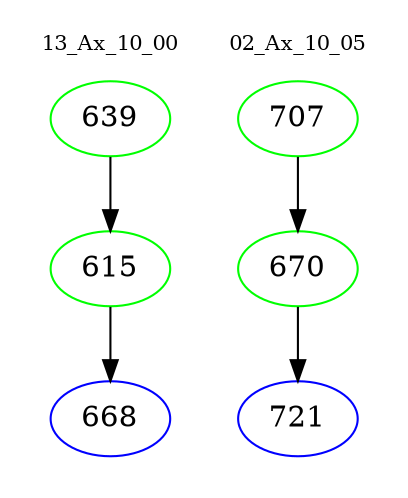 digraph{
subgraph cluster_0 {
color = white
label = "13_Ax_10_00";
fontsize=10;
T0_639 [label="639", color="green"]
T0_639 -> T0_615 [color="black"]
T0_615 [label="615", color="green"]
T0_615 -> T0_668 [color="black"]
T0_668 [label="668", color="blue"]
}
subgraph cluster_1 {
color = white
label = "02_Ax_10_05";
fontsize=10;
T1_707 [label="707", color="green"]
T1_707 -> T1_670 [color="black"]
T1_670 [label="670", color="green"]
T1_670 -> T1_721 [color="black"]
T1_721 [label="721", color="blue"]
}
}
